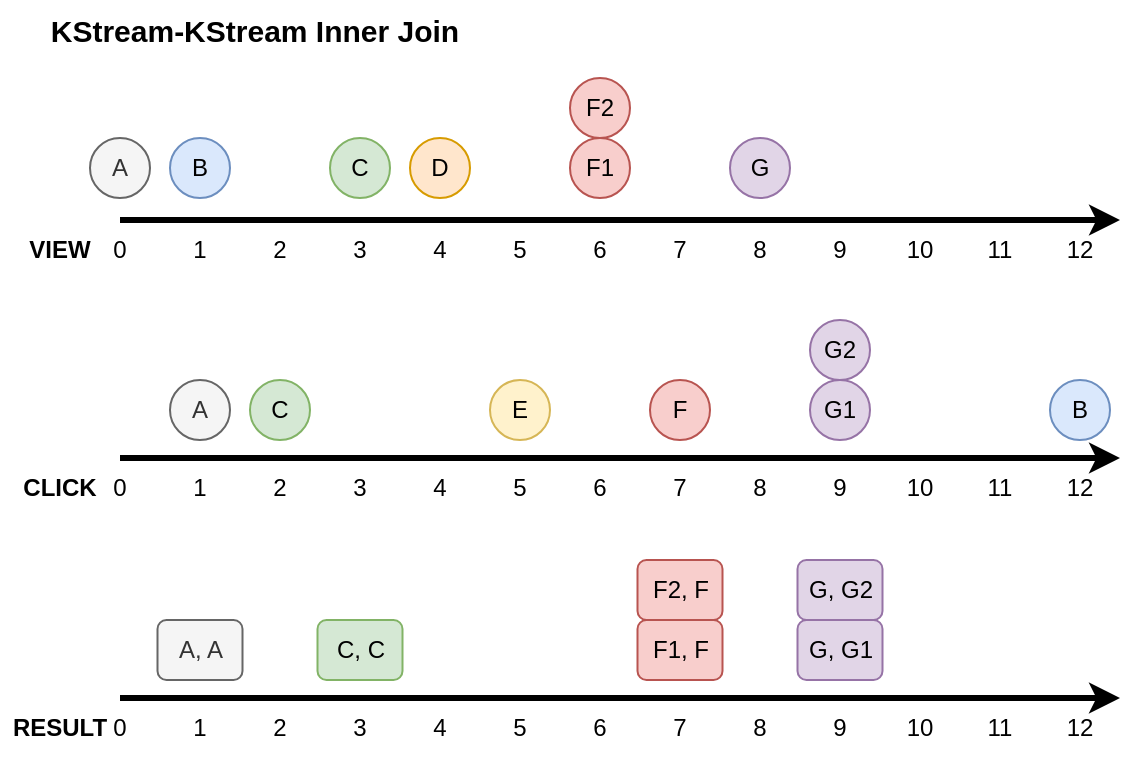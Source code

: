 <mxfile version="24.6.4" type="github">
  <diagram name="페이지-1" id="q4a4fRpmrBBrFd70YqiL">
    <mxGraphModel dx="456" dy="867" grid="1" gridSize="10" guides="1" tooltips="1" connect="1" arrows="1" fold="1" page="1" pageScale="1" pageWidth="1169" pageHeight="827" math="0" shadow="0">
      <root>
        <mxCell id="0" />
        <mxCell id="1" parent="0" />
        <mxCell id="LJNIjv_O-m_A1Em3gIbu-1" value="" style="endArrow=classic;html=1;rounded=0;endFill=1;strokeWidth=3;" parent="1" edge="1">
          <mxGeometry width="50" height="50" relative="1" as="geometry">
            <mxPoint x="80" y="280" as="sourcePoint" />
            <mxPoint x="580" y="280" as="targetPoint" />
          </mxGeometry>
        </mxCell>
        <mxCell id="LJNIjv_O-m_A1Em3gIbu-3" value="&lt;b&gt;VIEW&lt;/b&gt;" style="text;html=1;align=center;verticalAlign=middle;whiteSpace=wrap;rounded=0;" parent="1" vertex="1">
          <mxGeometry x="20" y="280" width="60" height="30" as="geometry" />
        </mxCell>
        <mxCell id="LJNIjv_O-m_A1Em3gIbu-4" value="&lt;b&gt;CLICK&lt;/b&gt;" style="text;html=1;align=center;verticalAlign=middle;whiteSpace=wrap;rounded=0;" parent="1" vertex="1">
          <mxGeometry x="20" y="399" width="60" height="30" as="geometry" />
        </mxCell>
        <mxCell id="LJNIjv_O-m_A1Em3gIbu-12" value="1" style="text;html=1;align=center;verticalAlign=middle;whiteSpace=wrap;rounded=0;" parent="1" vertex="1">
          <mxGeometry x="110" y="280" width="20" height="30" as="geometry" />
        </mxCell>
        <mxCell id="LJNIjv_O-m_A1Em3gIbu-13" value="0" style="text;html=1;align=center;verticalAlign=middle;whiteSpace=wrap;rounded=0;" parent="1" vertex="1">
          <mxGeometry x="70" y="280" width="20" height="30" as="geometry" />
        </mxCell>
        <mxCell id="LJNIjv_O-m_A1Em3gIbu-14" value="2" style="text;html=1;align=center;verticalAlign=middle;whiteSpace=wrap;rounded=0;" parent="1" vertex="1">
          <mxGeometry x="150" y="280" width="20" height="30" as="geometry" />
        </mxCell>
        <mxCell id="LJNIjv_O-m_A1Em3gIbu-15" value="3" style="text;html=1;align=center;verticalAlign=middle;whiteSpace=wrap;rounded=0;" parent="1" vertex="1">
          <mxGeometry x="190" y="280" width="20" height="30" as="geometry" />
        </mxCell>
        <mxCell id="LJNIjv_O-m_A1Em3gIbu-16" value="4" style="text;html=1;align=center;verticalAlign=middle;whiteSpace=wrap;rounded=0;" parent="1" vertex="1">
          <mxGeometry x="230" y="280" width="20" height="30" as="geometry" />
        </mxCell>
        <mxCell id="LJNIjv_O-m_A1Em3gIbu-17" value="5" style="text;html=1;align=center;verticalAlign=middle;whiteSpace=wrap;rounded=0;" parent="1" vertex="1">
          <mxGeometry x="270" y="280" width="20" height="30" as="geometry" />
        </mxCell>
        <mxCell id="LJNIjv_O-m_A1Em3gIbu-18" value="6" style="text;html=1;align=center;verticalAlign=middle;whiteSpace=wrap;rounded=0;" parent="1" vertex="1">
          <mxGeometry x="310" y="280" width="20" height="30" as="geometry" />
        </mxCell>
        <mxCell id="LJNIjv_O-m_A1Em3gIbu-19" value="7" style="text;html=1;align=center;verticalAlign=middle;whiteSpace=wrap;rounded=0;" parent="1" vertex="1">
          <mxGeometry x="350" y="280" width="20" height="30" as="geometry" />
        </mxCell>
        <mxCell id="LJNIjv_O-m_A1Em3gIbu-20" value="8" style="text;html=1;align=center;verticalAlign=middle;whiteSpace=wrap;rounded=0;" parent="1" vertex="1">
          <mxGeometry x="390" y="280" width="20" height="30" as="geometry" />
        </mxCell>
        <mxCell id="LJNIjv_O-m_A1Em3gIbu-21" value="9" style="text;html=1;align=center;verticalAlign=middle;whiteSpace=wrap;rounded=0;" parent="1" vertex="1">
          <mxGeometry x="430" y="280" width="20" height="30" as="geometry" />
        </mxCell>
        <mxCell id="LJNIjv_O-m_A1Em3gIbu-22" value="10" style="text;html=1;align=center;verticalAlign=middle;whiteSpace=wrap;rounded=0;" parent="1" vertex="1">
          <mxGeometry x="470" y="280" width="20" height="30" as="geometry" />
        </mxCell>
        <mxCell id="LJNIjv_O-m_A1Em3gIbu-23" value="11" style="text;html=1;align=center;verticalAlign=middle;whiteSpace=wrap;rounded=0;" parent="1" vertex="1">
          <mxGeometry x="510" y="280" width="20" height="30" as="geometry" />
        </mxCell>
        <mxCell id="LJNIjv_O-m_A1Em3gIbu-24" value="12" style="text;html=1;align=center;verticalAlign=middle;whiteSpace=wrap;rounded=0;" parent="1" vertex="1">
          <mxGeometry x="550" y="280" width="20" height="30" as="geometry" />
        </mxCell>
        <mxCell id="LJNIjv_O-m_A1Em3gIbu-26" value="" style="endArrow=classic;html=1;rounded=0;endFill=1;strokeWidth=3;" parent="1" edge="1">
          <mxGeometry width="50" height="50" relative="1" as="geometry">
            <mxPoint x="80" y="399" as="sourcePoint" />
            <mxPoint x="580" y="399" as="targetPoint" />
          </mxGeometry>
        </mxCell>
        <mxCell id="LJNIjv_O-m_A1Em3gIbu-27" value="1" style="text;html=1;align=center;verticalAlign=middle;whiteSpace=wrap;rounded=0;" parent="1" vertex="1">
          <mxGeometry x="110" y="399" width="20" height="30" as="geometry" />
        </mxCell>
        <mxCell id="LJNIjv_O-m_A1Em3gIbu-28" value="0" style="text;html=1;align=center;verticalAlign=middle;whiteSpace=wrap;rounded=0;" parent="1" vertex="1">
          <mxGeometry x="70" y="399" width="20" height="30" as="geometry" />
        </mxCell>
        <mxCell id="LJNIjv_O-m_A1Em3gIbu-29" value="2" style="text;html=1;align=center;verticalAlign=middle;whiteSpace=wrap;rounded=0;" parent="1" vertex="1">
          <mxGeometry x="150" y="399" width="20" height="30" as="geometry" />
        </mxCell>
        <mxCell id="LJNIjv_O-m_A1Em3gIbu-30" value="3" style="text;html=1;align=center;verticalAlign=middle;whiteSpace=wrap;rounded=0;" parent="1" vertex="1">
          <mxGeometry x="190" y="399" width="20" height="30" as="geometry" />
        </mxCell>
        <mxCell id="LJNIjv_O-m_A1Em3gIbu-31" value="4" style="text;html=1;align=center;verticalAlign=middle;whiteSpace=wrap;rounded=0;" parent="1" vertex="1">
          <mxGeometry x="230" y="399" width="20" height="30" as="geometry" />
        </mxCell>
        <mxCell id="LJNIjv_O-m_A1Em3gIbu-32" value="5" style="text;html=1;align=center;verticalAlign=middle;whiteSpace=wrap;rounded=0;" parent="1" vertex="1">
          <mxGeometry x="270" y="399" width="20" height="30" as="geometry" />
        </mxCell>
        <mxCell id="LJNIjv_O-m_A1Em3gIbu-33" value="6" style="text;html=1;align=center;verticalAlign=middle;whiteSpace=wrap;rounded=0;" parent="1" vertex="1">
          <mxGeometry x="310" y="399" width="20" height="30" as="geometry" />
        </mxCell>
        <mxCell id="LJNIjv_O-m_A1Em3gIbu-34" value="7" style="text;html=1;align=center;verticalAlign=middle;whiteSpace=wrap;rounded=0;" parent="1" vertex="1">
          <mxGeometry x="350" y="399" width="20" height="30" as="geometry" />
        </mxCell>
        <mxCell id="LJNIjv_O-m_A1Em3gIbu-35" value="8" style="text;html=1;align=center;verticalAlign=middle;whiteSpace=wrap;rounded=0;" parent="1" vertex="1">
          <mxGeometry x="390" y="399" width="20" height="30" as="geometry" />
        </mxCell>
        <mxCell id="LJNIjv_O-m_A1Em3gIbu-36" value="9" style="text;html=1;align=center;verticalAlign=middle;whiteSpace=wrap;rounded=0;" parent="1" vertex="1">
          <mxGeometry x="430" y="399" width="20" height="30" as="geometry" />
        </mxCell>
        <mxCell id="LJNIjv_O-m_A1Em3gIbu-37" value="10" style="text;html=1;align=center;verticalAlign=middle;whiteSpace=wrap;rounded=0;" parent="1" vertex="1">
          <mxGeometry x="470" y="399" width="20" height="30" as="geometry" />
        </mxCell>
        <mxCell id="LJNIjv_O-m_A1Em3gIbu-38" value="11" style="text;html=1;align=center;verticalAlign=middle;whiteSpace=wrap;rounded=0;" parent="1" vertex="1">
          <mxGeometry x="510" y="399" width="20" height="30" as="geometry" />
        </mxCell>
        <mxCell id="LJNIjv_O-m_A1Em3gIbu-39" value="12" style="text;html=1;align=center;verticalAlign=middle;whiteSpace=wrap;rounded=0;" parent="1" vertex="1">
          <mxGeometry x="550" y="399" width="20" height="30" as="geometry" />
        </mxCell>
        <mxCell id="LJNIjv_O-m_A1Em3gIbu-40" value="A" style="ellipse;whiteSpace=wrap;html=1;aspect=fixed;fillColor=#f5f5f5;fontColor=#333333;strokeColor=#666666;" parent="1" vertex="1">
          <mxGeometry x="65" y="239" width="30" height="30" as="geometry" />
        </mxCell>
        <mxCell id="LJNIjv_O-m_A1Em3gIbu-41" value="A" style="ellipse;whiteSpace=wrap;html=1;aspect=fixed;fillColor=#f5f5f5;fontColor=#333333;strokeColor=#666666;" parent="1" vertex="1">
          <mxGeometry x="105" y="360" width="30" height="30" as="geometry" />
        </mxCell>
        <mxCell id="LJNIjv_O-m_A1Em3gIbu-42" value="B" style="ellipse;whiteSpace=wrap;html=1;aspect=fixed;fillColor=#dae8fc;strokeColor=#6c8ebf;" parent="1" vertex="1">
          <mxGeometry x="105" y="239" width="30" height="30" as="geometry" />
        </mxCell>
        <mxCell id="LJNIjv_O-m_A1Em3gIbu-43" value="B" style="ellipse;whiteSpace=wrap;html=1;aspect=fixed;fillColor=#dae8fc;strokeColor=#6c8ebf;" parent="1" vertex="1">
          <mxGeometry x="545" y="360" width="30" height="30" as="geometry" />
        </mxCell>
        <mxCell id="LJNIjv_O-m_A1Em3gIbu-44" value="C" style="ellipse;whiteSpace=wrap;html=1;aspect=fixed;fillColor=#d5e8d4;strokeColor=#82b366;" parent="1" vertex="1">
          <mxGeometry x="185" y="239" width="30" height="30" as="geometry" />
        </mxCell>
        <mxCell id="LJNIjv_O-m_A1Em3gIbu-45" value="C" style="ellipse;whiteSpace=wrap;html=1;aspect=fixed;fillColor=#d5e8d4;strokeColor=#82b366;" parent="1" vertex="1">
          <mxGeometry x="145" y="360" width="30" height="30" as="geometry" />
        </mxCell>
        <mxCell id="LJNIjv_O-m_A1Em3gIbu-46" value="D" style="ellipse;whiteSpace=wrap;html=1;aspect=fixed;fillColor=#ffe6cc;strokeColor=#d79b00;" parent="1" vertex="1">
          <mxGeometry x="225" y="239" width="30" height="30" as="geometry" />
        </mxCell>
        <mxCell id="LJNIjv_O-m_A1Em3gIbu-48" value="E" style="ellipse;whiteSpace=wrap;html=1;aspect=fixed;fillColor=#fff2cc;strokeColor=#d6b656;" parent="1" vertex="1">
          <mxGeometry x="265" y="360" width="30" height="30" as="geometry" />
        </mxCell>
        <mxCell id="LJNIjv_O-m_A1Em3gIbu-49" value="F1" style="ellipse;whiteSpace=wrap;html=1;aspect=fixed;fillColor=#f8cecc;strokeColor=#b85450;" parent="1" vertex="1">
          <mxGeometry x="305" y="239" width="30" height="30" as="geometry" />
        </mxCell>
        <mxCell id="LJNIjv_O-m_A1Em3gIbu-50" value="F2" style="ellipse;whiteSpace=wrap;html=1;aspect=fixed;fillColor=#f8cecc;strokeColor=#b85450;" parent="1" vertex="1">
          <mxGeometry x="305" y="209" width="30" height="30" as="geometry" />
        </mxCell>
        <mxCell id="LJNIjv_O-m_A1Em3gIbu-51" value="G" style="ellipse;whiteSpace=wrap;html=1;aspect=fixed;fillColor=#e1d5e7;strokeColor=#9673a6;" parent="1" vertex="1">
          <mxGeometry x="385" y="239" width="30" height="30" as="geometry" />
        </mxCell>
        <mxCell id="LJNIjv_O-m_A1Em3gIbu-52" value="F" style="ellipse;whiteSpace=wrap;html=1;aspect=fixed;fillColor=#f8cecc;strokeColor=#b85450;" parent="1" vertex="1">
          <mxGeometry x="345" y="360" width="30" height="30" as="geometry" />
        </mxCell>
        <mxCell id="LJNIjv_O-m_A1Em3gIbu-53" value="G1" style="ellipse;whiteSpace=wrap;html=1;aspect=fixed;fillColor=#e1d5e7;strokeColor=#9673a6;" parent="1" vertex="1">
          <mxGeometry x="425" y="360" width="30" height="30" as="geometry" />
        </mxCell>
        <mxCell id="LJNIjv_O-m_A1Em3gIbu-54" value="G2" style="ellipse;whiteSpace=wrap;html=1;aspect=fixed;fillColor=#e1d5e7;strokeColor=#9673a6;" parent="1" vertex="1">
          <mxGeometry x="425" y="330" width="30" height="30" as="geometry" />
        </mxCell>
        <mxCell id="u_NoSWsdKyC16Sh9KAaJ-1" value="&lt;b&gt;RESULT&lt;/b&gt;" style="text;html=1;align=center;verticalAlign=middle;whiteSpace=wrap;rounded=0;" vertex="1" parent="1">
          <mxGeometry x="20" y="519" width="60" height="30" as="geometry" />
        </mxCell>
        <mxCell id="u_NoSWsdKyC16Sh9KAaJ-2" value="" style="endArrow=classic;html=1;rounded=0;endFill=1;strokeWidth=3;" edge="1" parent="1">
          <mxGeometry width="50" height="50" relative="1" as="geometry">
            <mxPoint x="80" y="519" as="sourcePoint" />
            <mxPoint x="580" y="519" as="targetPoint" />
          </mxGeometry>
        </mxCell>
        <mxCell id="u_NoSWsdKyC16Sh9KAaJ-3" value="1" style="text;html=1;align=center;verticalAlign=middle;whiteSpace=wrap;rounded=0;" vertex="1" parent="1">
          <mxGeometry x="110" y="519" width="20" height="30" as="geometry" />
        </mxCell>
        <mxCell id="u_NoSWsdKyC16Sh9KAaJ-4" value="0" style="text;html=1;align=center;verticalAlign=middle;whiteSpace=wrap;rounded=0;" vertex="1" parent="1">
          <mxGeometry x="70" y="519" width="20" height="30" as="geometry" />
        </mxCell>
        <mxCell id="u_NoSWsdKyC16Sh9KAaJ-5" value="2" style="text;html=1;align=center;verticalAlign=middle;whiteSpace=wrap;rounded=0;" vertex="1" parent="1">
          <mxGeometry x="150" y="519" width="20" height="30" as="geometry" />
        </mxCell>
        <mxCell id="u_NoSWsdKyC16Sh9KAaJ-6" value="3" style="text;html=1;align=center;verticalAlign=middle;whiteSpace=wrap;rounded=0;" vertex="1" parent="1">
          <mxGeometry x="190" y="519" width="20" height="30" as="geometry" />
        </mxCell>
        <mxCell id="u_NoSWsdKyC16Sh9KAaJ-7" value="4" style="text;html=1;align=center;verticalAlign=middle;whiteSpace=wrap;rounded=0;" vertex="1" parent="1">
          <mxGeometry x="230" y="519" width="20" height="30" as="geometry" />
        </mxCell>
        <mxCell id="u_NoSWsdKyC16Sh9KAaJ-8" value="5" style="text;html=1;align=center;verticalAlign=middle;whiteSpace=wrap;rounded=0;" vertex="1" parent="1">
          <mxGeometry x="270" y="519" width="20" height="30" as="geometry" />
        </mxCell>
        <mxCell id="u_NoSWsdKyC16Sh9KAaJ-9" value="6" style="text;html=1;align=center;verticalAlign=middle;whiteSpace=wrap;rounded=0;" vertex="1" parent="1">
          <mxGeometry x="310" y="519" width="20" height="30" as="geometry" />
        </mxCell>
        <mxCell id="u_NoSWsdKyC16Sh9KAaJ-10" value="7" style="text;html=1;align=center;verticalAlign=middle;whiteSpace=wrap;rounded=0;" vertex="1" parent="1">
          <mxGeometry x="350" y="519" width="20" height="30" as="geometry" />
        </mxCell>
        <mxCell id="u_NoSWsdKyC16Sh9KAaJ-11" value="8" style="text;html=1;align=center;verticalAlign=middle;whiteSpace=wrap;rounded=0;" vertex="1" parent="1">
          <mxGeometry x="390" y="519" width="20" height="30" as="geometry" />
        </mxCell>
        <mxCell id="u_NoSWsdKyC16Sh9KAaJ-12" value="9" style="text;html=1;align=center;verticalAlign=middle;whiteSpace=wrap;rounded=0;" vertex="1" parent="1">
          <mxGeometry x="430" y="519" width="20" height="30" as="geometry" />
        </mxCell>
        <mxCell id="u_NoSWsdKyC16Sh9KAaJ-13" value="10" style="text;html=1;align=center;verticalAlign=middle;whiteSpace=wrap;rounded=0;" vertex="1" parent="1">
          <mxGeometry x="470" y="519" width="20" height="30" as="geometry" />
        </mxCell>
        <mxCell id="u_NoSWsdKyC16Sh9KAaJ-14" value="11" style="text;html=1;align=center;verticalAlign=middle;whiteSpace=wrap;rounded=0;" vertex="1" parent="1">
          <mxGeometry x="510" y="519" width="20" height="30" as="geometry" />
        </mxCell>
        <mxCell id="u_NoSWsdKyC16Sh9KAaJ-15" value="12" style="text;html=1;align=center;verticalAlign=middle;whiteSpace=wrap;rounded=0;" vertex="1" parent="1">
          <mxGeometry x="550" y="519" width="20" height="30" as="geometry" />
        </mxCell>
        <mxCell id="u_NoSWsdKyC16Sh9KAaJ-22" value="&lt;b&gt;&lt;font style=&quot;font-size: 15px;&quot;&gt;KStream-KStream Inner Join&lt;/font&gt;&lt;/b&gt;" style="text;html=1;align=center;verticalAlign=middle;whiteSpace=wrap;rounded=0;" vertex="1" parent="1">
          <mxGeometry x="40" y="170" width="215" height="30" as="geometry" />
        </mxCell>
        <mxCell id="u_NoSWsdKyC16Sh9KAaJ-23" value="A, A" style="rounded=1;whiteSpace=wrap;html=1;fillColor=#f5f5f5;fontColor=#333333;strokeColor=#666666;" vertex="1" parent="1">
          <mxGeometry x="98.75" y="480" width="42.5" height="30" as="geometry" />
        </mxCell>
        <mxCell id="u_NoSWsdKyC16Sh9KAaJ-24" value="C, C" style="rounded=1;whiteSpace=wrap;html=1;fillColor=#d5e8d4;strokeColor=#82b366;" vertex="1" parent="1">
          <mxGeometry x="178.75" y="480" width="42.5" height="30" as="geometry" />
        </mxCell>
        <mxCell id="u_NoSWsdKyC16Sh9KAaJ-25" value="F1, F" style="rounded=1;whiteSpace=wrap;html=1;fillColor=#f8cecc;strokeColor=#b85450;" vertex="1" parent="1">
          <mxGeometry x="338.75" y="480" width="42.5" height="30" as="geometry" />
        </mxCell>
        <mxCell id="u_NoSWsdKyC16Sh9KAaJ-26" value="F2, F" style="rounded=1;whiteSpace=wrap;html=1;fillColor=#f8cecc;strokeColor=#b85450;" vertex="1" parent="1">
          <mxGeometry x="338.75" y="450" width="42.5" height="30" as="geometry" />
        </mxCell>
        <mxCell id="u_NoSWsdKyC16Sh9KAaJ-27" value="G, G1" style="rounded=1;whiteSpace=wrap;html=1;fillColor=#e1d5e7;strokeColor=#9673a6;" vertex="1" parent="1">
          <mxGeometry x="418.75" y="480" width="42.5" height="30" as="geometry" />
        </mxCell>
        <mxCell id="u_NoSWsdKyC16Sh9KAaJ-28" value="G, G2" style="rounded=1;whiteSpace=wrap;html=1;fillColor=#e1d5e7;strokeColor=#9673a6;" vertex="1" parent="1">
          <mxGeometry x="418.75" y="450" width="42.5" height="30" as="geometry" />
        </mxCell>
      </root>
    </mxGraphModel>
  </diagram>
</mxfile>
